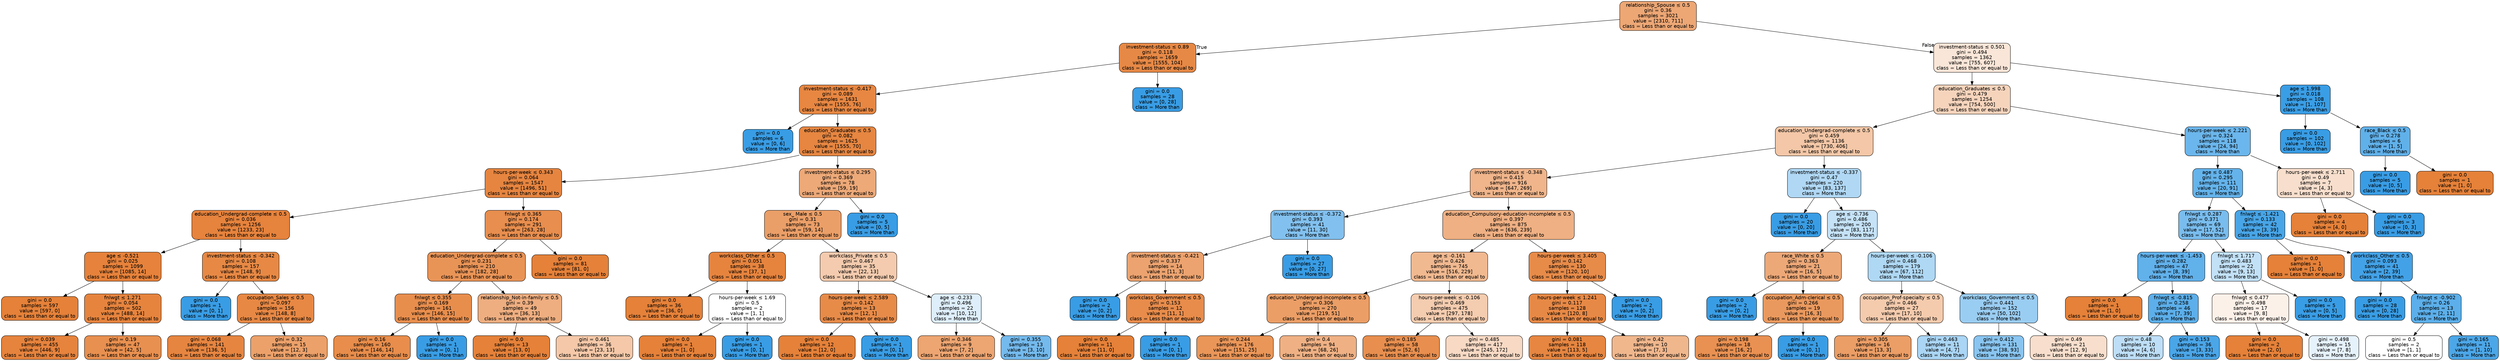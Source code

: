 digraph Tree {
node [shape=box, style="filled, rounded", color="black", fontname=helvetica] ;
edge [fontname=helvetica] ;
0 [label=<relationship_Spouse &le; 0.5<br/>gini = 0.36<br/>samples = 3021<br/>value = [2310, 711]<br/>class = Less than or equal to>, fillcolor="#e58139b1"] ;
1 [label=<investment-status &le; 0.89<br/>gini = 0.118<br/>samples = 1659<br/>value = [1555, 104]<br/>class = Less than or equal to>, fillcolor="#e58139ee"] ;
0 -> 1 [labeldistance=2.5, labelangle=45, headlabel="True"] ;
2 [label=<investment-status &le; -0.417<br/>gini = 0.089<br/>samples = 1631<br/>value = [1555, 76]<br/>class = Less than or equal to>, fillcolor="#e58139f3"] ;
1 -> 2 ;
3 [label=<gini = 0.0<br/>samples = 6<br/>value = [0, 6]<br/>class = More than>, fillcolor="#399de5ff"] ;
2 -> 3 ;
4 [label=<education_Graduates &le; 0.5<br/>gini = 0.082<br/>samples = 1625<br/>value = [1555, 70]<br/>class = Less than or equal to>, fillcolor="#e58139f4"] ;
2 -> 4 ;
5 [label=<hours-per-week &le; 0.343<br/>gini = 0.064<br/>samples = 1547<br/>value = [1496, 51]<br/>class = Less than or equal to>, fillcolor="#e58139f6"] ;
4 -> 5 ;
6 [label=<education_Undergrad-complete &le; 0.5<br/>gini = 0.036<br/>samples = 1256<br/>value = [1233, 23]<br/>class = Less than or equal to>, fillcolor="#e58139fa"] ;
5 -> 6 ;
7 [label=<age &le; -0.521<br/>gini = 0.025<br/>samples = 1099<br/>value = [1085, 14]<br/>class = Less than or equal to>, fillcolor="#e58139fc"] ;
6 -> 7 ;
8 [label=<gini = 0.0<br/>samples = 597<br/>value = [597, 0]<br/>class = Less than or equal to>, fillcolor="#e58139ff"] ;
7 -> 8 ;
9 [label=<fnlwgt &le; 1.271<br/>gini = 0.054<br/>samples = 502<br/>value = [488, 14]<br/>class = Less than or equal to>, fillcolor="#e58139f8"] ;
7 -> 9 ;
10 [label=<gini = 0.039<br/>samples = 455<br/>value = [446, 9]<br/>class = Less than or equal to>, fillcolor="#e58139fa"] ;
9 -> 10 ;
11 [label=<gini = 0.19<br/>samples = 47<br/>value = [42, 5]<br/>class = Less than or equal to>, fillcolor="#e58139e1"] ;
9 -> 11 ;
12 [label=<investment-status &le; -0.342<br/>gini = 0.108<br/>samples = 157<br/>value = [148, 9]<br/>class = Less than or equal to>, fillcolor="#e58139ef"] ;
6 -> 12 ;
13 [label=<gini = 0.0<br/>samples = 1<br/>value = [0, 1]<br/>class = More than>, fillcolor="#399de5ff"] ;
12 -> 13 ;
14 [label=<occupation_Sales &le; 0.5<br/>gini = 0.097<br/>samples = 156<br/>value = [148, 8]<br/>class = Less than or equal to>, fillcolor="#e58139f1"] ;
12 -> 14 ;
15 [label=<gini = 0.068<br/>samples = 141<br/>value = [136, 5]<br/>class = Less than or equal to>, fillcolor="#e58139f6"] ;
14 -> 15 ;
16 [label=<gini = 0.32<br/>samples = 15<br/>value = [12, 3]<br/>class = Less than or equal to>, fillcolor="#e58139bf"] ;
14 -> 16 ;
17 [label=<fnlwgt &le; 0.365<br/>gini = 0.174<br/>samples = 291<br/>value = [263, 28]<br/>class = Less than or equal to>, fillcolor="#e58139e4"] ;
5 -> 17 ;
18 [label=<education_Undergrad-complete &le; 0.5<br/>gini = 0.231<br/>samples = 210<br/>value = [182, 28]<br/>class = Less than or equal to>, fillcolor="#e58139d8"] ;
17 -> 18 ;
19 [label=<fnlwgt &le; 0.355<br/>gini = 0.169<br/>samples = 161<br/>value = [146, 15]<br/>class = Less than or equal to>, fillcolor="#e58139e5"] ;
18 -> 19 ;
20 [label=<gini = 0.16<br/>samples = 160<br/>value = [146, 14]<br/>class = Less than or equal to>, fillcolor="#e58139e7"] ;
19 -> 20 ;
21 [label=<gini = 0.0<br/>samples = 1<br/>value = [0, 1]<br/>class = More than>, fillcolor="#399de5ff"] ;
19 -> 21 ;
22 [label=<relationship_Not-in-family &le; 0.5<br/>gini = 0.39<br/>samples = 49<br/>value = [36, 13]<br/>class = Less than or equal to>, fillcolor="#e58139a3"] ;
18 -> 22 ;
23 [label=<gini = 0.0<br/>samples = 13<br/>value = [13, 0]<br/>class = Less than or equal to>, fillcolor="#e58139ff"] ;
22 -> 23 ;
24 [label=<gini = 0.461<br/>samples = 36<br/>value = [23, 13]<br/>class = Less than or equal to>, fillcolor="#e581396f"] ;
22 -> 24 ;
25 [label=<gini = 0.0<br/>samples = 81<br/>value = [81, 0]<br/>class = Less than or equal to>, fillcolor="#e58139ff"] ;
17 -> 25 ;
26 [label=<investment-status &le; 0.295<br/>gini = 0.369<br/>samples = 78<br/>value = [59, 19]<br/>class = Less than or equal to>, fillcolor="#e58139ad"] ;
4 -> 26 ;
27 [label=<sex_ Male &le; 0.5<br/>gini = 0.31<br/>samples = 73<br/>value = [59, 14]<br/>class = Less than or equal to>, fillcolor="#e58139c2"] ;
26 -> 27 ;
28 [label=<workclass_Other &le; 0.5<br/>gini = 0.051<br/>samples = 38<br/>value = [37, 1]<br/>class = Less than or equal to>, fillcolor="#e58139f8"] ;
27 -> 28 ;
29 [label=<gini = 0.0<br/>samples = 36<br/>value = [36, 0]<br/>class = Less than or equal to>, fillcolor="#e58139ff"] ;
28 -> 29 ;
30 [label=<hours-per-week &le; 1.69<br/>gini = 0.5<br/>samples = 2<br/>value = [1, 1]<br/>class = Less than or equal to>, fillcolor="#e5813900"] ;
28 -> 30 ;
31 [label=<gini = 0.0<br/>samples = 1<br/>value = [1, 0]<br/>class = Less than or equal to>, fillcolor="#e58139ff"] ;
30 -> 31 ;
32 [label=<gini = 0.0<br/>samples = 1<br/>value = [0, 1]<br/>class = More than>, fillcolor="#399de5ff"] ;
30 -> 32 ;
33 [label=<workclass_Private &le; 0.5<br/>gini = 0.467<br/>samples = 35<br/>value = [22, 13]<br/>class = Less than or equal to>, fillcolor="#e5813968"] ;
27 -> 33 ;
34 [label=<hours-per-week &le; 2.589<br/>gini = 0.142<br/>samples = 13<br/>value = [12, 1]<br/>class = Less than or equal to>, fillcolor="#e58139ea"] ;
33 -> 34 ;
35 [label=<gini = 0.0<br/>samples = 12<br/>value = [12, 0]<br/>class = Less than or equal to>, fillcolor="#e58139ff"] ;
34 -> 35 ;
36 [label=<gini = 0.0<br/>samples = 1<br/>value = [0, 1]<br/>class = More than>, fillcolor="#399de5ff"] ;
34 -> 36 ;
37 [label=<age &le; -0.233<br/>gini = 0.496<br/>samples = 22<br/>value = [10, 12]<br/>class = More than>, fillcolor="#399de52a"] ;
33 -> 37 ;
38 [label=<gini = 0.346<br/>samples = 9<br/>value = [7, 2]<br/>class = Less than or equal to>, fillcolor="#e58139b6"] ;
37 -> 38 ;
39 [label=<gini = 0.355<br/>samples = 13<br/>value = [3, 10]<br/>class = More than>, fillcolor="#399de5b3"] ;
37 -> 39 ;
40 [label=<gini = 0.0<br/>samples = 5<br/>value = [0, 5]<br/>class = More than>, fillcolor="#399de5ff"] ;
26 -> 40 ;
41 [label=<gini = 0.0<br/>samples = 28<br/>value = [0, 28]<br/>class = More than>, fillcolor="#399de5ff"] ;
1 -> 41 ;
42 [label=<investment-status &le; 0.501<br/>gini = 0.494<br/>samples = 1362<br/>value = [755, 607]<br/>class = Less than or equal to>, fillcolor="#e5813932"] ;
0 -> 42 [labeldistance=2.5, labelangle=-45, headlabel="False"] ;
43 [label=<education_Graduates &le; 0.5<br/>gini = 0.479<br/>samples = 1254<br/>value = [754, 500]<br/>class = Less than or equal to>, fillcolor="#e5813956"] ;
42 -> 43 ;
44 [label=<education_Undergrad-complete &le; 0.5<br/>gini = 0.459<br/>samples = 1136<br/>value = [730, 406]<br/>class = Less than or equal to>, fillcolor="#e5813971"] ;
43 -> 44 ;
45 [label=<investment-status &le; -0.348<br/>gini = 0.415<br/>samples = 916<br/>value = [647, 269]<br/>class = Less than or equal to>, fillcolor="#e5813995"] ;
44 -> 45 ;
46 [label=<investment-status &le; -0.372<br/>gini = 0.393<br/>samples = 41<br/>value = [11, 30]<br/>class = More than>, fillcolor="#399de5a1"] ;
45 -> 46 ;
47 [label=<investment-status &le; -0.421<br/>gini = 0.337<br/>samples = 14<br/>value = [11, 3]<br/>class = Less than or equal to>, fillcolor="#e58139b9"] ;
46 -> 47 ;
48 [label=<gini = 0.0<br/>samples = 2<br/>value = [0, 2]<br/>class = More than>, fillcolor="#399de5ff"] ;
47 -> 48 ;
49 [label=<workclass_Government &le; 0.5<br/>gini = 0.153<br/>samples = 12<br/>value = [11, 1]<br/>class = Less than or equal to>, fillcolor="#e58139e8"] ;
47 -> 49 ;
50 [label=<gini = 0.0<br/>samples = 11<br/>value = [11, 0]<br/>class = Less than or equal to>, fillcolor="#e58139ff"] ;
49 -> 50 ;
51 [label=<gini = 0.0<br/>samples = 1<br/>value = [0, 1]<br/>class = More than>, fillcolor="#399de5ff"] ;
49 -> 51 ;
52 [label=<gini = 0.0<br/>samples = 27<br/>value = [0, 27]<br/>class = More than>, fillcolor="#399de5ff"] ;
46 -> 52 ;
53 [label=<education_Compulsory-education-incomplete &le; 0.5<br/>gini = 0.397<br/>samples = 875<br/>value = [636, 239]<br/>class = Less than or equal to>, fillcolor="#e581399f"] ;
45 -> 53 ;
54 [label=<age &le; -0.161<br/>gini = 0.426<br/>samples = 745<br/>value = [516, 229]<br/>class = Less than or equal to>, fillcolor="#e581398e"] ;
53 -> 54 ;
55 [label=<education_Undergrad-incomplete &le; 0.5<br/>gini = 0.306<br/>samples = 270<br/>value = [219, 51]<br/>class = Less than or equal to>, fillcolor="#e58139c4"] ;
54 -> 55 ;
56 [label=<gini = 0.244<br/>samples = 176<br/>value = [151, 25]<br/>class = Less than or equal to>, fillcolor="#e58139d5"] ;
55 -> 56 ;
57 [label=<gini = 0.4<br/>samples = 94<br/>value = [68, 26]<br/>class = Less than or equal to>, fillcolor="#e581399e"] ;
55 -> 57 ;
58 [label=<hours-per-week &le; -0.106<br/>gini = 0.469<br/>samples = 475<br/>value = [297, 178]<br/>class = Less than or equal to>, fillcolor="#e5813966"] ;
54 -> 58 ;
59 [label=<gini = 0.185<br/>samples = 58<br/>value = [52, 6]<br/>class = Less than or equal to>, fillcolor="#e58139e2"] ;
58 -> 59 ;
60 [label=<gini = 0.485<br/>samples = 417<br/>value = [245, 172]<br/>class = Less than or equal to>, fillcolor="#e581394c"] ;
58 -> 60 ;
61 [label=<hours-per-week &le; 3.405<br/>gini = 0.142<br/>samples = 130<br/>value = [120, 10]<br/>class = Less than or equal to>, fillcolor="#e58139ea"] ;
53 -> 61 ;
62 [label=<hours-per-week &le; 1.241<br/>gini = 0.117<br/>samples = 128<br/>value = [120, 8]<br/>class = Less than or equal to>, fillcolor="#e58139ee"] ;
61 -> 62 ;
63 [label=<gini = 0.081<br/>samples = 118<br/>value = [113, 5]<br/>class = Less than or equal to>, fillcolor="#e58139f4"] ;
62 -> 63 ;
64 [label=<gini = 0.42<br/>samples = 10<br/>value = [7, 3]<br/>class = Less than or equal to>, fillcolor="#e5813992"] ;
62 -> 64 ;
65 [label=<gini = 0.0<br/>samples = 2<br/>value = [0, 2]<br/>class = More than>, fillcolor="#399de5ff"] ;
61 -> 65 ;
66 [label=<investment-status &le; -0.337<br/>gini = 0.47<br/>samples = 220<br/>value = [83, 137]<br/>class = More than>, fillcolor="#399de565"] ;
44 -> 66 ;
67 [label=<gini = 0.0<br/>samples = 20<br/>value = [0, 20]<br/>class = More than>, fillcolor="#399de5ff"] ;
66 -> 67 ;
68 [label=<age &le; -0.736<br/>gini = 0.486<br/>samples = 200<br/>value = [83, 117]<br/>class = More than>, fillcolor="#399de54a"] ;
66 -> 68 ;
69 [label=<race_White &le; 0.5<br/>gini = 0.363<br/>samples = 21<br/>value = [16, 5]<br/>class = Less than or equal to>, fillcolor="#e58139af"] ;
68 -> 69 ;
70 [label=<gini = 0.0<br/>samples = 2<br/>value = [0, 2]<br/>class = More than>, fillcolor="#399de5ff"] ;
69 -> 70 ;
71 [label=<occupation_Adm-clerical &le; 0.5<br/>gini = 0.266<br/>samples = 19<br/>value = [16, 3]<br/>class = Less than or equal to>, fillcolor="#e58139cf"] ;
69 -> 71 ;
72 [label=<gini = 0.198<br/>samples = 18<br/>value = [16, 2]<br/>class = Less than or equal to>, fillcolor="#e58139df"] ;
71 -> 72 ;
73 [label=<gini = 0.0<br/>samples = 1<br/>value = [0, 1]<br/>class = More than>, fillcolor="#399de5ff"] ;
71 -> 73 ;
74 [label=<hours-per-week &le; -0.106<br/>gini = 0.468<br/>samples = 179<br/>value = [67, 112]<br/>class = More than>, fillcolor="#399de566"] ;
68 -> 74 ;
75 [label=<occupation_Prof-specialty &le; 0.5<br/>gini = 0.466<br/>samples = 27<br/>value = [17, 10]<br/>class = Less than or equal to>, fillcolor="#e5813969"] ;
74 -> 75 ;
76 [label=<gini = 0.305<br/>samples = 16<br/>value = [13, 3]<br/>class = Less than or equal to>, fillcolor="#e58139c4"] ;
75 -> 76 ;
77 [label=<gini = 0.463<br/>samples = 11<br/>value = [4, 7]<br/>class = More than>, fillcolor="#399de56d"] ;
75 -> 77 ;
78 [label=<workclass_Government &le; 0.5<br/>gini = 0.441<br/>samples = 152<br/>value = [50, 102]<br/>class = More than>, fillcolor="#399de582"] ;
74 -> 78 ;
79 [label=<gini = 0.412<br/>samples = 131<br/>value = [38, 93]<br/>class = More than>, fillcolor="#399de597"] ;
78 -> 79 ;
80 [label=<gini = 0.49<br/>samples = 21<br/>value = [12, 9]<br/>class = Less than or equal to>, fillcolor="#e5813940"] ;
78 -> 80 ;
81 [label=<hours-per-week &le; 2.221<br/>gini = 0.324<br/>samples = 118<br/>value = [24, 94]<br/>class = More than>, fillcolor="#399de5be"] ;
43 -> 81 ;
82 [label=<age &le; 0.487<br/>gini = 0.295<br/>samples = 111<br/>value = [20, 91]<br/>class = More than>, fillcolor="#399de5c7"] ;
81 -> 82 ;
83 [label=<fnlwgt &le; 0.287<br/>gini = 0.371<br/>samples = 69<br/>value = [17, 52]<br/>class = More than>, fillcolor="#399de5ac"] ;
82 -> 83 ;
84 [label=<hours-per-week &le; -1.453<br/>gini = 0.282<br/>samples = 47<br/>value = [8, 39]<br/>class = More than>, fillcolor="#399de5cb"] ;
83 -> 84 ;
85 [label=<gini = 0.0<br/>samples = 1<br/>value = [1, 0]<br/>class = Less than or equal to>, fillcolor="#e58139ff"] ;
84 -> 85 ;
86 [label=<fnlwgt &le; -0.815<br/>gini = 0.258<br/>samples = 46<br/>value = [7, 39]<br/>class = More than>, fillcolor="#399de5d1"] ;
84 -> 86 ;
87 [label=<gini = 0.48<br/>samples = 10<br/>value = [4, 6]<br/>class = More than>, fillcolor="#399de555"] ;
86 -> 87 ;
88 [label=<gini = 0.153<br/>samples = 36<br/>value = [3, 33]<br/>class = More than>, fillcolor="#399de5e8"] ;
86 -> 88 ;
89 [label=<fnlwgt &le; 1.717<br/>gini = 0.483<br/>samples = 22<br/>value = [9, 13]<br/>class = More than>, fillcolor="#399de54e"] ;
83 -> 89 ;
90 [label=<fnlwgt &le; 0.477<br/>gini = 0.498<br/>samples = 17<br/>value = [9, 8]<br/>class = Less than or equal to>, fillcolor="#e581391c"] ;
89 -> 90 ;
91 [label=<gini = 0.0<br/>samples = 2<br/>value = [2, 0]<br/>class = Less than or equal to>, fillcolor="#e58139ff"] ;
90 -> 91 ;
92 [label=<gini = 0.498<br/>samples = 15<br/>value = [7, 8]<br/>class = More than>, fillcolor="#399de520"] ;
90 -> 92 ;
93 [label=<gini = 0.0<br/>samples = 5<br/>value = [0, 5]<br/>class = More than>, fillcolor="#399de5ff"] ;
89 -> 93 ;
94 [label=<fnlwgt &le; -1.421<br/>gini = 0.133<br/>samples = 42<br/>value = [3, 39]<br/>class = More than>, fillcolor="#399de5eb"] ;
82 -> 94 ;
95 [label=<gini = 0.0<br/>samples = 1<br/>value = [1, 0]<br/>class = Less than or equal to>, fillcolor="#e58139ff"] ;
94 -> 95 ;
96 [label=<workclass_Other &le; 0.5<br/>gini = 0.093<br/>samples = 41<br/>value = [2, 39]<br/>class = More than>, fillcolor="#399de5f2"] ;
94 -> 96 ;
97 [label=<gini = 0.0<br/>samples = 28<br/>value = [0, 28]<br/>class = More than>, fillcolor="#399de5ff"] ;
96 -> 97 ;
98 [label=<fnlwgt &le; -0.902<br/>gini = 0.26<br/>samples = 13<br/>value = [2, 11]<br/>class = More than>, fillcolor="#399de5d1"] ;
96 -> 98 ;
99 [label=<gini = 0.5<br/>samples = 2<br/>value = [1, 1]<br/>class = Less than or equal to>, fillcolor="#e5813900"] ;
98 -> 99 ;
100 [label=<gini = 0.165<br/>samples = 11<br/>value = [1, 10]<br/>class = More than>, fillcolor="#399de5e6"] ;
98 -> 100 ;
101 [label=<hours-per-week &le; 2.711<br/>gini = 0.49<br/>samples = 7<br/>value = [4, 3]<br/>class = Less than or equal to>, fillcolor="#e5813940"] ;
81 -> 101 ;
102 [label=<gini = 0.0<br/>samples = 4<br/>value = [4, 0]<br/>class = Less than or equal to>, fillcolor="#e58139ff"] ;
101 -> 102 ;
103 [label=<gini = 0.0<br/>samples = 3<br/>value = [0, 3]<br/>class = More than>, fillcolor="#399de5ff"] ;
101 -> 103 ;
104 [label=<age &le; 1.998<br/>gini = 0.018<br/>samples = 108<br/>value = [1, 107]<br/>class = More than>, fillcolor="#399de5fd"] ;
42 -> 104 ;
105 [label=<gini = 0.0<br/>samples = 102<br/>value = [0, 102]<br/>class = More than>, fillcolor="#399de5ff"] ;
104 -> 105 ;
106 [label=<race_Black &le; 0.5<br/>gini = 0.278<br/>samples = 6<br/>value = [1, 5]<br/>class = More than>, fillcolor="#399de5cc"] ;
104 -> 106 ;
107 [label=<gini = 0.0<br/>samples = 5<br/>value = [0, 5]<br/>class = More than>, fillcolor="#399de5ff"] ;
106 -> 107 ;
108 [label=<gini = 0.0<br/>samples = 1<br/>value = [1, 0]<br/>class = Less than or equal to>, fillcolor="#e58139ff"] ;
106 -> 108 ;
}
